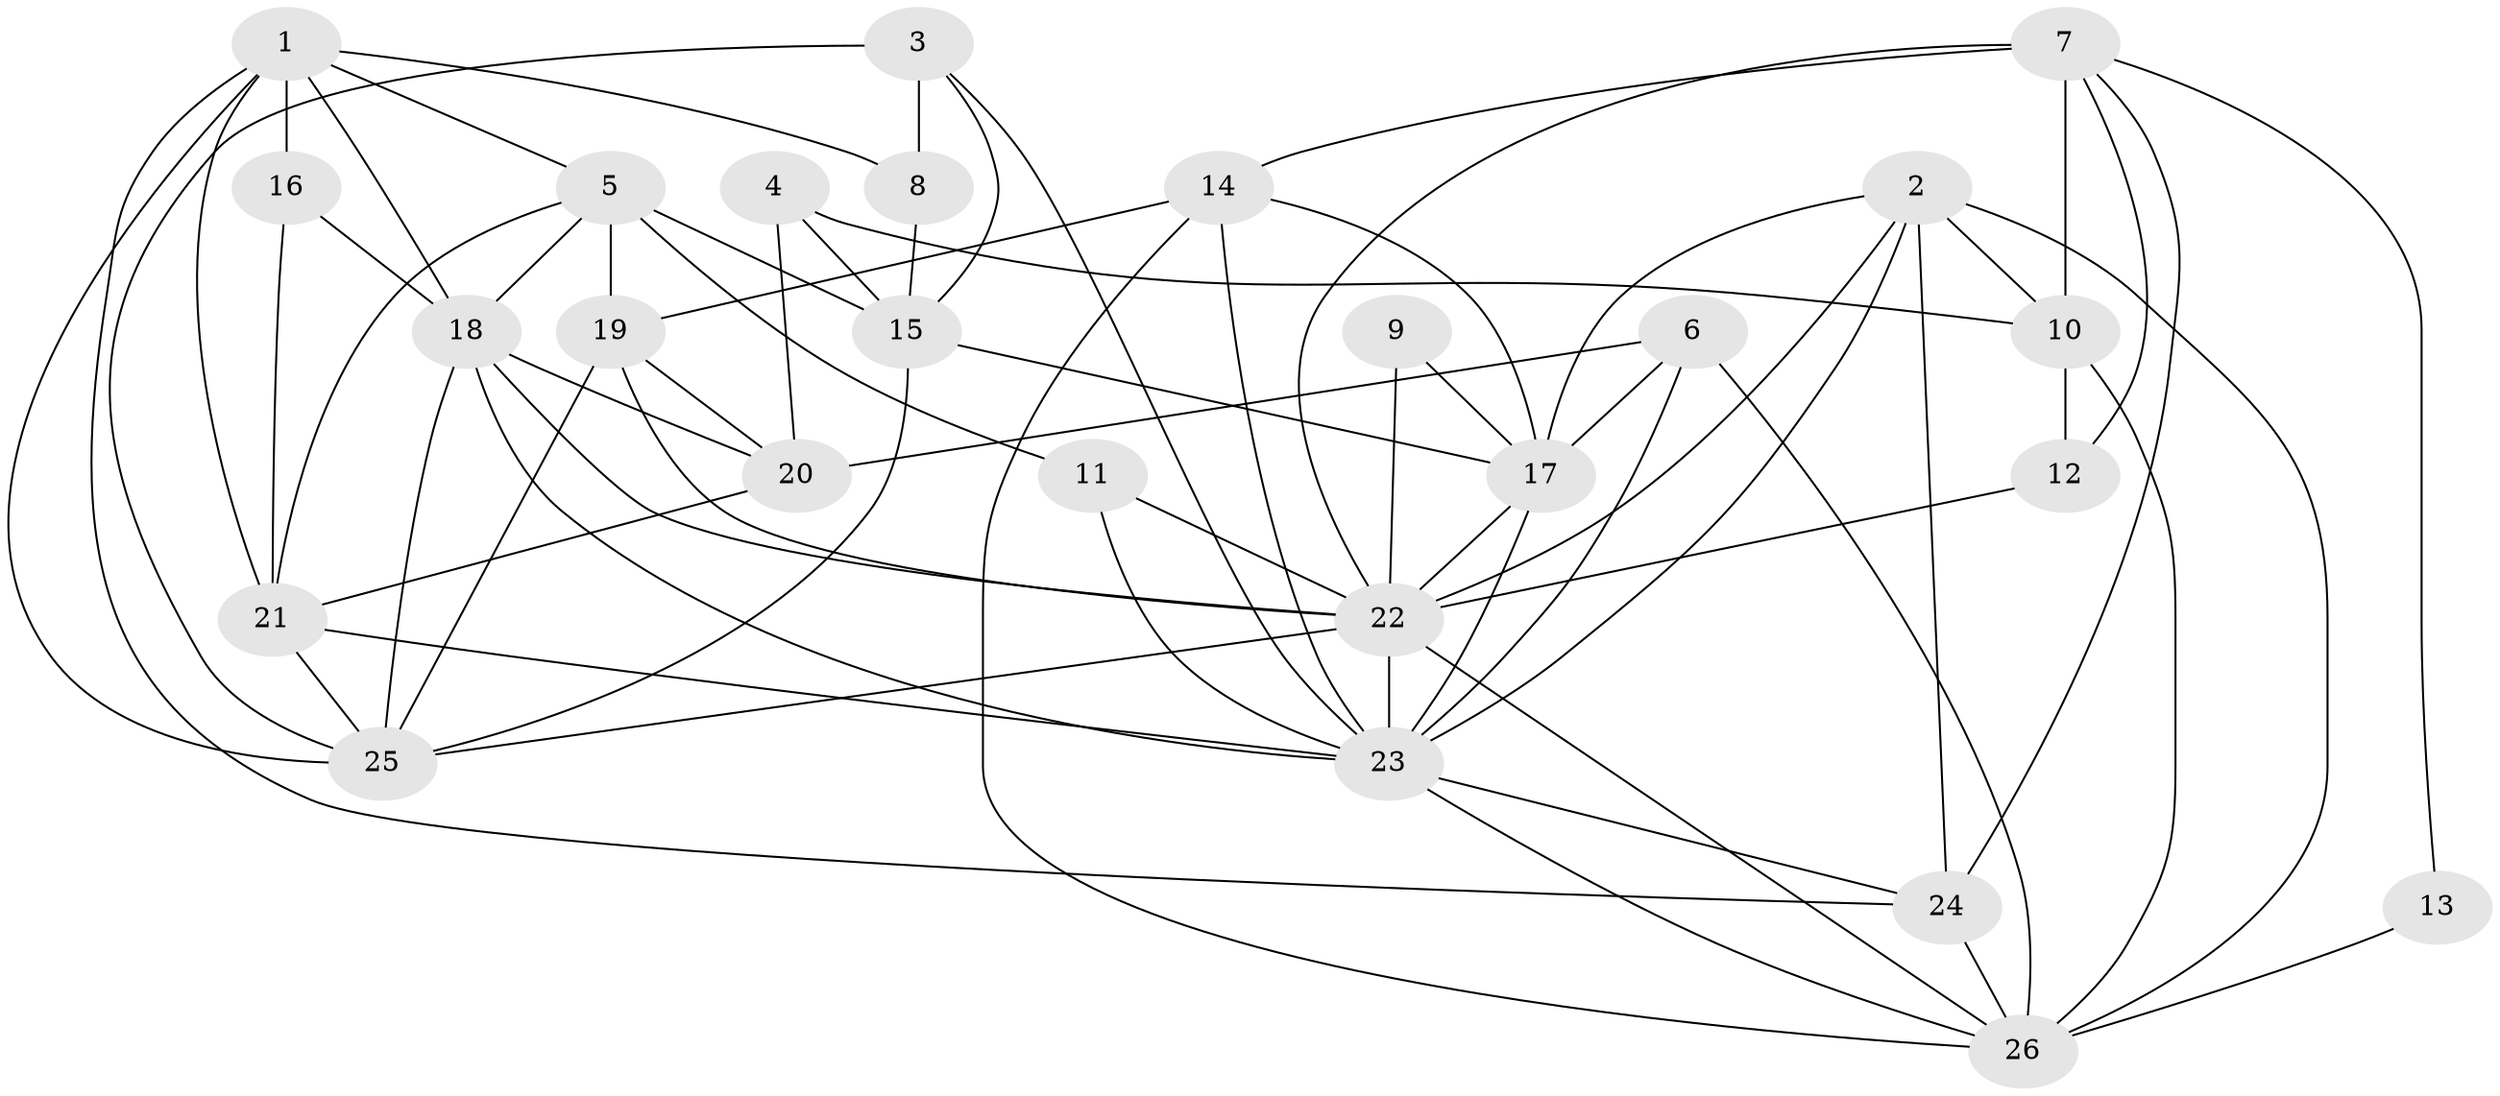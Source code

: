 // original degree distribution, {5: 0.25, 3: 0.2692307692307692, 4: 0.28846153846153844, 2: 0.09615384615384616, 6: 0.07692307692307693, 7: 0.019230769230769232}
// Generated by graph-tools (version 1.1) at 2025/26/03/09/25 03:26:16]
// undirected, 26 vertices, 70 edges
graph export_dot {
graph [start="1"]
  node [color=gray90,style=filled];
  1;
  2;
  3;
  4;
  5;
  6;
  7;
  8;
  9;
  10;
  11;
  12;
  13;
  14;
  15;
  16;
  17;
  18;
  19;
  20;
  21;
  22;
  23;
  24;
  25;
  26;
  1 -- 5 [weight=1.0];
  1 -- 8 [weight=1.0];
  1 -- 16 [weight=1.0];
  1 -- 18 [weight=1.0];
  1 -- 21 [weight=1.0];
  1 -- 24 [weight=1.0];
  1 -- 25 [weight=1.0];
  2 -- 10 [weight=1.0];
  2 -- 17 [weight=1.0];
  2 -- 22 [weight=1.0];
  2 -- 23 [weight=1.0];
  2 -- 24 [weight=1.0];
  2 -- 26 [weight=1.0];
  3 -- 8 [weight=2.0];
  3 -- 15 [weight=1.0];
  3 -- 23 [weight=1.0];
  3 -- 25 [weight=1.0];
  4 -- 10 [weight=1.0];
  4 -- 15 [weight=1.0];
  4 -- 20 [weight=1.0];
  5 -- 11 [weight=2.0];
  5 -- 15 [weight=1.0];
  5 -- 18 [weight=1.0];
  5 -- 19 [weight=1.0];
  5 -- 21 [weight=1.0];
  6 -- 17 [weight=1.0];
  6 -- 20 [weight=1.0];
  6 -- 23 [weight=1.0];
  6 -- 26 [weight=1.0];
  7 -- 10 [weight=1.0];
  7 -- 12 [weight=1.0];
  7 -- 13 [weight=1.0];
  7 -- 14 [weight=2.0];
  7 -- 22 [weight=1.0];
  7 -- 24 [weight=1.0];
  8 -- 15 [weight=1.0];
  9 -- 17 [weight=1.0];
  9 -- 22 [weight=1.0];
  10 -- 12 [weight=1.0];
  10 -- 26 [weight=1.0];
  11 -- 22 [weight=1.0];
  11 -- 23 [weight=1.0];
  12 -- 22 [weight=1.0];
  13 -- 26 [weight=1.0];
  14 -- 17 [weight=1.0];
  14 -- 19 [weight=1.0];
  14 -- 23 [weight=1.0];
  14 -- 26 [weight=1.0];
  15 -- 17 [weight=1.0];
  15 -- 25 [weight=1.0];
  16 -- 18 [weight=1.0];
  16 -- 21 [weight=1.0];
  17 -- 22 [weight=1.0];
  17 -- 23 [weight=1.0];
  18 -- 20 [weight=1.0];
  18 -- 22 [weight=1.0];
  18 -- 23 [weight=1.0];
  18 -- 25 [weight=1.0];
  19 -- 20 [weight=1.0];
  19 -- 22 [weight=1.0];
  19 -- 25 [weight=1.0];
  20 -- 21 [weight=1.0];
  21 -- 23 [weight=1.0];
  21 -- 25 [weight=2.0];
  22 -- 23 [weight=1.0];
  22 -- 25 [weight=2.0];
  22 -- 26 [weight=1.0];
  23 -- 24 [weight=1.0];
  23 -- 26 [weight=1.0];
  24 -- 26 [weight=1.0];
}
